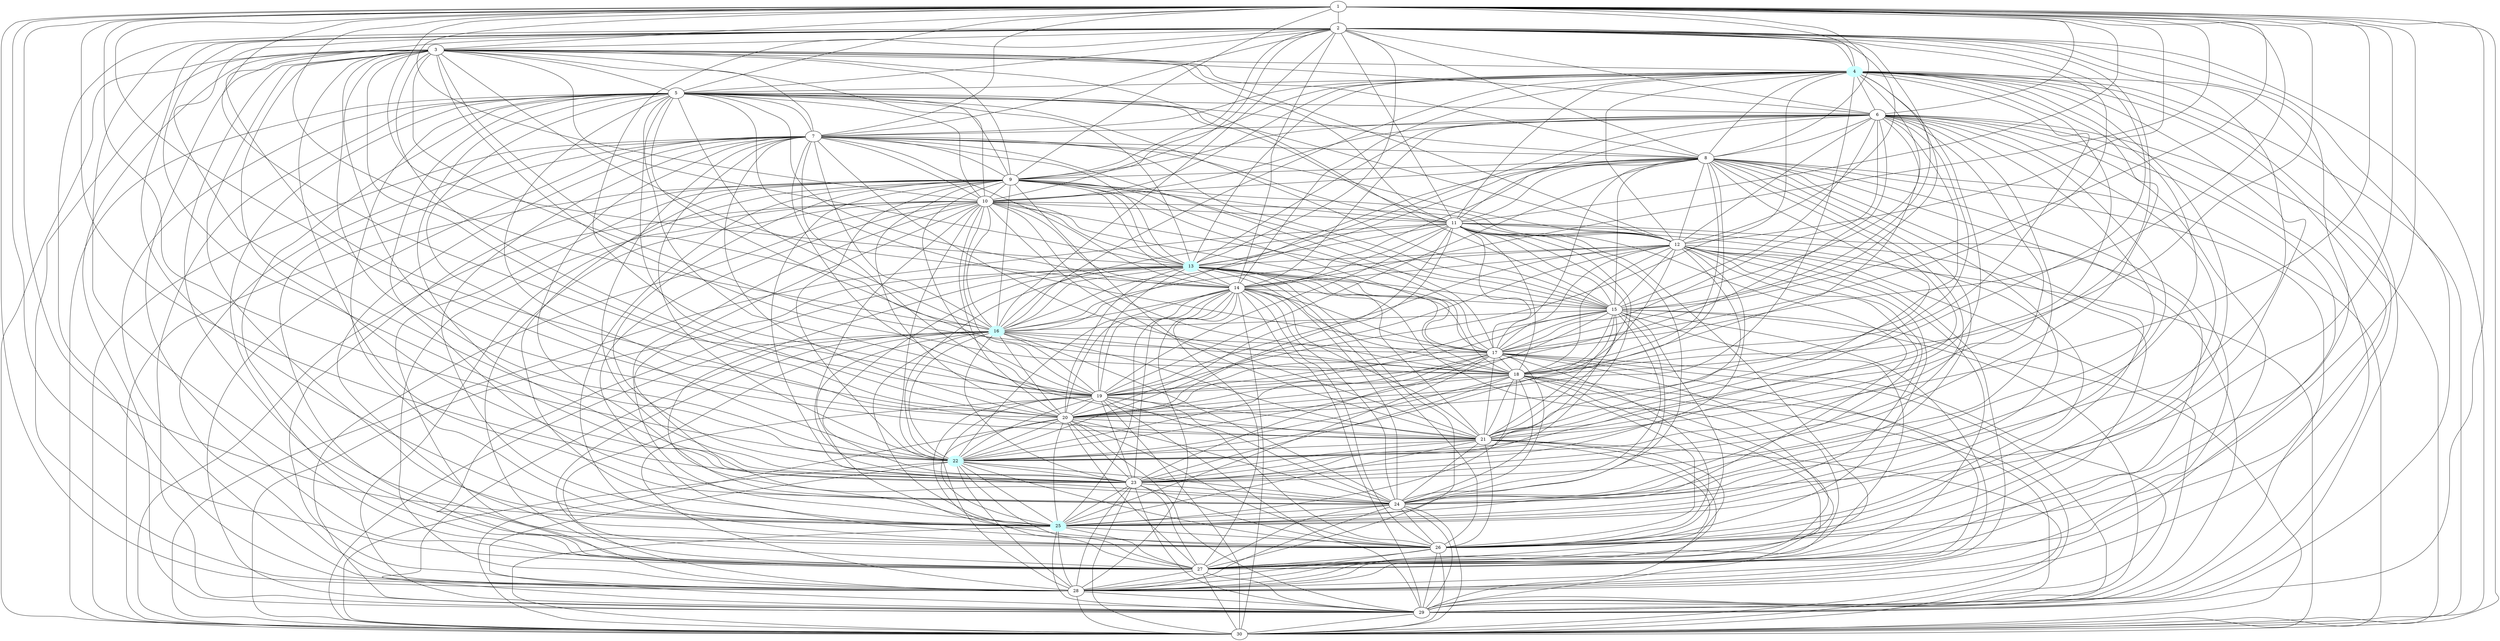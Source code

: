 graph G {
    4 [style=filled, color="#CCFFFF"];
    13 [style=filled, color="#CCFFFF"];
    16 [style=filled, color="#CCFFFF"];
    22 [style=filled, color="#CCFFFF"];
    25 [style=filled, color="#CCFFFF"];
    1 -- 2 [len= 4]
    1 -- 3 [len= 4]
    1 -- 4 [len= 6]
    1 -- 5 [len= 4]
    1 -- 6 [len= 5]
    1 -- 7 [len= 4]
    1 -- 8 [len= 4]
    1 -- 9 [len= 5]
    1 -- 10 [len= 5]
    1 -- 11 [len= 4]
    1 -- 12 [len= 4]
    1 -- 13 [len= 5]
    1 -- 14 [len= 4]
    1 -- 15 [len= 5]
    1 -- 16 [len= 5]
    1 -- 17 [len= 4]
    1 -- 18 [len= 4]
    1 -- 19 [len= 4]
    1 -- 20 [len= 4]
    1 -- 21 [len= 4]
    1 -- 22 [len= 5]
    1 -- 23 [len= 5]
    1 -- 24 [len= 4]
    1 -- 25 [len= 3]
    1 -- 26 [len= 4]
    1 -- 27 [len= 4]
    1 -- 28 [len= 4]
    1 -- 29 [len= 4]
    1 -- 30 [len= 4]
    2 -- 3 [len= 5]
    2 -- 4 [len= 6]
    2 -- 5 [len= 4]
    2 -- 6 [len= 5]
    2 -- 7 [len= 4]
    2 -- 8 [len= 5]
    2 -- 9 [len= 5]
    2 -- 10 [len= 5]
    2 -- 11 [len= 4]
    2 -- 12 [len= 4]
    2 -- 13 [len= 5]
    2 -- 14 [len= 4]
    2 -- 15 [len= 5]
    2 -- 16 [len= 5]
    2 -- 17 [len= 5]
    2 -- 18 [len= 4]
    2 -- 19 [len= 4]
    2 -- 20 [len= 4]
    2 -- 21 [len= 5]
    2 -- 22 [len= 5]
    2 -- 23 [len= 5]
    2 -- 24 [len= 4]
    2 -- 25 [len= 3]
    2 -- 26 [len= 4]
    2 -- 27 [len= 4]
    2 -- 28 [len= 4]
    2 -- 29 [len= 4]
    2 -- 30 [len= 4]
    3 -- 4 [len= 6]
    3 -- 5 [len= 4]
    3 -- 6 [len= 5]
    3 -- 7 [len= 5]
    3 -- 8 [len= 5]
    3 -- 9 [len= 5]
    3 -- 10 [len= 5]
    3 -- 11 [len= 5]
    3 -- 12 [len= 4]
    3 -- 13 [len= 5]
    3 -- 14 [len= 5]
    3 -- 15 [len= 5]
    3 -- 16 [len= 6]
    3 -- 17 [len= 5]
    3 -- 18 [len= 5]
    3 -- 19 [len= 5]
    3 -- 20 [len= 5]
    3 -- 21 [len= 5]
    3 -- 22 [len= 5]
    3 -- 23 [len= 5]
    3 -- 24 [len= 5]
    3 -- 25 [len= 4]
    3 -- 26 [len= 5]
    3 -- 27 [len= 5]
    3 -- 28 [len= 4]
    3 -- 29 [len= 5]
    3 -- 30 [len= 4]
    4 -- 5 [len= 6]
    4 -- 6 [len= 6]
    4 -- 7 [len= 6]
    4 -- 8 [len= 5]
    4 -- 9 [len= 5]
    4 -- 10 [len= 6]
    4 -- 11 [len= 5]
    4 -- 12 [len= 5]
    4 -- 13 [len= 5]
    4 -- 14 [len= 5]
    4 -- 15 [len= 7]
    4 -- 16 [len= 5]
    4 -- 17 [len= 5]
    4 -- 18 [len= 5]
    4 -- 19 [len= 6]
    4 -- 20 [len= 5]
    4 -- 21 [len= 5]
    4 -- 22 [len= 4]
    4 -- 23 [len= 6]
    4 -- 24 [len= 5]
    4 -- 25 [len= 4]
    4 -- 26 [len= 5]
    4 -- 27 [len= 5]
    4 -- 28 [len= 5]
    4 -- 29 [len= 5]
    4 -- 30 [len= 5]
    5 -- 6 [len= 5]
    5 -- 7 [len= 4]
    5 -- 8 [len= 5]
    5 -- 9 [len= 5]
    5 -- 10 [len= 5]
    5 -- 11 [len= 5]
    5 -- 12 [len= 4]
    5 -- 13 [len= 5]
    5 -- 14 [len= 4]
    5 -- 15 [len= 5]
    5 -- 16 [len= 5]
    5 -- 17 [len= 4]
    5 -- 18 [len= 4]
    5 -- 19 [len= 5]
    5 -- 20 [len= 5]
    5 -- 21 [len= 5]
    5 -- 22 [len= 5]
    5 -- 23 [len= 5]
    5 -- 24 [len= 4]
    5 -- 25 [len= 4]
    5 -- 26 [len= 4]
    5 -- 27 [len= 4]
    5 -- 28 [len= 4]
    5 -- 29 [len= 4]
    5 -- 30 [len= 4]
    6 -- 7 [len= 5]
    6 -- 8 [len= 5]
    6 -- 9 [len= 5]
    6 -- 10 [len= 6]
    6 -- 11 [len= 5]
    6 -- 12 [len= 5]
    6 -- 13 [len= 6]
    6 -- 14 [len= 5]
    6 -- 15 [len= 6]
    6 -- 16 [len= 6]
    6 -- 17 [len= 5]
    6 -- 18 [len= 5]
    6 -- 19 [len= 5]
    6 -- 20 [len= 5]
    6 -- 21 [len= 5]
    6 -- 22 [len= 5]
    6 -- 23 [len= 6]
    6 -- 24 [len= 5]
    6 -- 25 [len= 5]
    6 -- 26 [len= 5]
    6 -- 27 [len= 5]
    6 -- 28 [len= 5]
    6 -- 29 [len= 5]
    6 -- 30 [len= 5]
    7 -- 8 [len= 5]
    7 -- 9 [len= 5]
    7 -- 10 [len= 5]
    7 -- 11 [len= 4]
    7 -- 12 [len= 5]
    7 -- 13 [len= 5]
    7 -- 14 [len= 4]
    7 -- 15 [len= 5]
    7 -- 16 [len= 5]
    7 -- 17 [len= 5]
    7 -- 18 [len= 3]
    7 -- 19 [len= 4]
    7 -- 20 [len= 5]
    7 -- 21 [len= 5]
    7 -- 22 [len= 5]
    7 -- 23 [len= 5]
    7 -- 24 [len= 4]
    7 -- 25 [len= 4]
    7 -- 26 [len= 4]
    7 -- 27 [len= 4]
    7 -- 28 [len= 4]
    7 -- 29 [len= 4]
    7 -- 30 [len= 4]
    8 -- 9 [len= 4]
    8 -- 10 [len= 5]
    8 -- 11 [len= 4]
    8 -- 12 [len= 5]
    8 -- 13 [len= 5]
    8 -- 14 [len= 4]
    8 -- 15 [len= 6]
    8 -- 16 [len= 4]
    8 -- 17 [len= 4]
    8 -- 18 [len= 4]
    8 -- 19 [len= 4]
    8 -- 20 [len= 4]
    8 -- 21 [len= 4]
    8 -- 22 [len= 4]
    8 -- 23 [len= 5]
    8 -- 24 [len= 5]
    8 -- 25 [len= 4]
    8 -- 26 [len= 5]
    8 -- 27 [len= 4]
    8 -- 28 [len= 4]
    8 -- 29 [len= 4]
    8 -- 30 [len= 4]
    9 -- 10 [len= 4]
    9 -- 11 [len= 4]
    9 -- 12 [len= 5]
    9 -- 13 [len= 4]
    9 -- 14 [len= 4]
    9 -- 15 [len= 6]
    9 -- 16 [len= 5]
    9 -- 17 [len= 4]
    9 -- 18 [len= 4]
    9 -- 19 [len= 5]
    9 -- 20 [len= 5]
    9 -- 21 [len= 5]
    9 -- 22 [len= 4]
    9 -- 23 [len= 5]
    9 -- 24 [len= 5]
    9 -- 25 [len= 4]
    9 -- 26 [len= 4]
    9 -- 27 [len= 4]
    9 -- 28 [len= 4]
    9 -- 29 [len= 4]
    9 -- 30 [len= 4]
    10 -- 11 [len= 5]
    10 -- 12 [len= 5]
    10 -- 13 [len= 5]
    10 -- 14 [len= 5]
    10 -- 15 [len= 6]
    10 -- 16 [len= 5]
    10 -- 17 [len= 5]
    10 -- 18 [len= 4]
    10 -- 19 [len= 5]
    10 -- 20 [len= 5]
    10 -- 21 [len= 5]
    10 -- 22 [len= 5]
    10 -- 23 [len= 5]
    10 -- 24 [len= 4]
    10 -- 25 [len= 4]
    10 -- 26 [len= 4]
    10 -- 27 [len= 4]
    10 -- 28 [len= 4]
    10 -- 29 [len= 4]
    10 -- 30 [len= 5]
    11 -- 12 [len= 4]
    11 -- 13 [len= 5]
    11 -- 14 [len= 4]
    11 -- 15 [len= 6]
    11 -- 16 [len= 5]
    11 -- 17 [len= 4]
    11 -- 18 [len= 4]
    11 -- 19 [len= 4]
    11 -- 20 [len= 4]
    11 -- 21 [len= 4]
    11 -- 22 [len= 5]
    11 -- 23 [len= 5]
    11 -- 24 [len= 5]
    11 -- 25 [len= 4]
    11 -- 26 [len= 5]
    11 -- 27 [len= 4]
    11 -- 28 [len= 4]
    11 -- 29 [len= 4]
    11 -- 30 [len= 4]
    12 -- 13 [len= 5]
    12 -- 14 [len= 4]
    12 -- 15 [len= 5]
    12 -- 16 [len= 5]
    12 -- 17 [len= 4]
    12 -- 18 [len= 4]
    12 -- 19 [len= 4]
    12 -- 20 [len= 4]
    12 -- 21 [len= 4]
    12 -- 22 [len= 4]
    12 -- 23 [len= 5]
    12 -- 24 [len= 4]
    12 -- 25 [len= 3]
    12 -- 26 [len= 4]
    12 -- 27 [len= 4]
    12 -- 28 [len= 4]
    12 -- 29 [len= 4]
    12 -- 30 [len= 4]
    13 -- 14 [len= 5]
    13 -- 15 [len= 6]
    13 -- 16 [len= 4]
    13 -- 17 [len= 5]
    13 -- 18 [len= 5]
    13 -- 19 [len= 5]
    13 -- 20 [len= 5]
    13 -- 21 [len= 5]
    13 -- 22 [len= 4]
    13 -- 23 [len= 5]
    13 -- 24 [len= 5]
    13 -- 25 [len= 5]
    13 -- 26 [len= 4]
    13 -- 27 [len= 5]
    13 -- 28 [len= 4]
    13 -- 29 [len= 5]
    13 -- 30 [len= 5]
    14 -- 15 [len= 6]
    14 -- 16 [len= 4]
    14 -- 17 [len= 4]
    14 -- 18 [len= 4]
    14 -- 19 [len= 5]
    14 -- 20 [len= 4]
    14 -- 21 [len= 4]
    14 -- 22 [len= 4]
    14 -- 23 [len= 5]
    14 -- 24 [len= 4]
    14 -- 25 [len= 3]
    14 -- 26 [len= 5]
    14 -- 27 [len= 4]
    14 -- 28 [len= 4]
    14 -- 29 [len= 4]
    14 -- 30 [len= 4]
    15 -- 16 [len= 6]
    15 -- 17 [len= 5]
    15 -- 18 [len= 5]
    15 -- 19 [len= 5]
    15 -- 20 [len= 5]
    15 -- 21 [len= 5]
    15 -- 22 [len= 6]
    15 -- 23 [len= 5]
    15 -- 24 [len= 5]
    15 -- 25 [len= 5]
    15 -- 26 [len= 4]
    15 -- 27 [len= 5]
    15 -- 28 [len= 5]
    15 -- 29 [len= 4]
    15 -- 30 [len= 4]
    16 -- 17 [len= 5]
    16 -- 18 [len= 4]
    16 -- 19 [len= 5]
    16 -- 20 [len= 5]
    16 -- 21 [len= 5]
    16 -- 22 [len= 5]
    16 -- 23 [len= 5]
    16 -- 24 [len= 4]
    16 -- 25 [len= 4]
    16 -- 26 [len= 5]
    16 -- 27 [len= 5]
    16 -- 28 [len= 5]
    16 -- 29 [len= 5]
    16 -- 30 [len= 5]
    17 -- 18 [len= 4]
    17 -- 19 [len= 4]
    17 -- 20 [len= 4]
    17 -- 21 [len= 5]
    17 -- 22 [len= 4]
    17 -- 23 [len= 5]
    17 -- 24 [len= 4]
    17 -- 25 [len= 4]
    17 -- 26 [len= 4]
    17 -- 27 [len= 4]
    17 -- 28 [len= 4]
    17 -- 29 [len= 4]
    17 -- 30 [len= 4]
    18 -- 19 [len= 4]
    18 -- 20 [len= 4]
    18 -- 21 [len= 4]
    18 -- 22 [len= 4]
    18 -- 23 [len= 4]
    18 -- 24 [len= 4]
    18 -- 25 [len= 4]
    18 -- 26 [len= 4]
    18 -- 27 [len= 3]
    18 -- 28 [len= 4]
    18 -- 29 [len= 3]
    18 -- 30 [len= 4]
    19 -- 20 [len= 4]
    19 -- 21 [len= 4]
    19 -- 22 [len= 5]
    19 -- 23 [len= 4]
    19 -- 24 [len= 4]
    19 -- 25 [len= 3]
    19 -- 26 [len= 5]
    19 -- 27 [len= 4]
    19 -- 28 [len= 4]
    19 -- 29 [len= 4]
    19 -- 30 [len= 4]
    20 -- 21 [len= 4]
    20 -- 22 [len= 4]
    20 -- 23 [len= 5]
    20 -- 24 [len= 4]
    20 -- 25 [len= 4]
    20 -- 26 [len= 5]
    20 -- 27 [len= 4]
    20 -- 28 [len= 4]
    20 -- 29 [len= 4]
    20 -- 30 [len= 4]
    21 -- 22 [len= 5]
    21 -- 23 [len= 4]
    21 -- 24 [len= 5]
    21 -- 25 [len= 4]
    21 -- 26 [len= 5]
    21 -- 27 [len= 4]
    21 -- 28 [len= 4]
    21 -- 29 [len= 4]
    21 -- 30 [len= 4]
    22 -- 23 [len= 5]
    22 -- 24 [len= 5]
    22 -- 25 [len= 4]
    22 -- 26 [len= 4]
    22 -- 27 [len= 4]
    22 -- 28 [len= 4]
    22 -- 29 [len= 4]
    22 -- 30 [len= 4]
    23 -- 24 [len= 5]
    23 -- 25 [len= 4]
    23 -- 26 [len= 5]
    23 -- 27 [len= 5]
    23 -- 28 [len= 4]
    23 -- 29 [len= 4]
    23 -- 30 [len= 4]
    24 -- 25 [len= 3]
    24 -- 26 [len= 4]
    24 -- 27 [len= 4]
    24 -- 28 [len= 4]
    24 -- 29 [len= 4]
    24 -- 30 [len= 4]
    25 -- 26 [len= 4]
    25 -- 27 [len= 4]
    25 -- 28 [len= 4]
    25 -- 29 [len= 4]
    25 -- 30 [len= 4]
    26 -- 27 [len= 4]
    26 -- 28 [len= 4]
    26 -- 29 [len= 4]
    26 -- 30 [len= 4]
    27 -- 28 [len= 4]
    27 -- 29 [len= 4]
    27 -- 30 [len= 3]
    28 -- 29 [len= 3]
    28 -- 30 [len= 3]
    29 -- 30 [len= 4]
}
